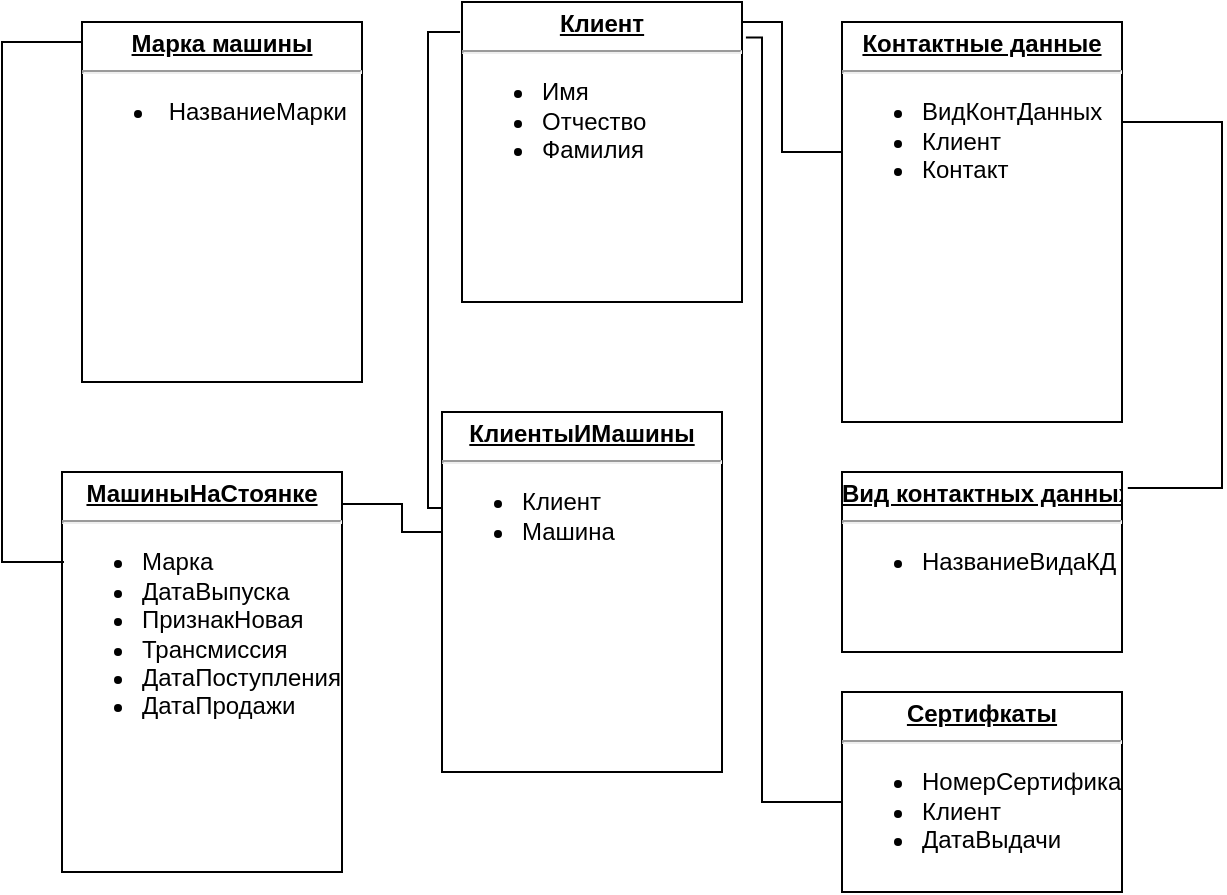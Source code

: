 <mxfile version="14.0.3" type="github">
  <diagram name="Page-1" id="a7904f86-f2b4-8e86-fa97-74104820619b">
    <mxGraphModel dx="1216" dy="587" grid="1" gridSize="10" guides="1" tooltips="1" connect="1" arrows="1" fold="1" page="1" pageScale="1" pageWidth="1100" pageHeight="850" background="#ffffff" math="0" shadow="0">
      <root>
        <mxCell id="0" />
        <mxCell id="1" parent="0" />
        <mxCell id="24794b860abc3c2d-17" value="&lt;p style=&quot;margin: 0px ; margin-top: 4px ; text-align: center ; text-decoration: underline&quot;&gt;&lt;b&gt;Марка машины&lt;/b&gt;&lt;br&gt;&lt;/p&gt;&lt;hr&gt;&lt;div&gt;&lt;ul&gt;&lt;li&gt;&amp;nbsp;НазваниеМарки&lt;/li&gt;&lt;/ul&gt;&lt;/div&gt;" style="verticalAlign=top;align=left;overflow=fill;fontSize=12;fontFamily=Helvetica;html=1;rounded=0;shadow=0;comic=0;labelBackgroundColor=none;strokeWidth=1" parent="1" vertex="1">
          <mxGeometry x="220" y="135" width="140" height="180" as="geometry" />
        </mxCell>
        <mxCell id="24794b860abc3c2d-18" value="&lt;p style=&quot;margin: 0px ; margin-top: 4px ; text-align: center ; text-decoration: underline&quot;&gt;&lt;b&gt;МашиныНаСтоянке&lt;/b&gt;&lt;/p&gt;&lt;hr&gt;&lt;ul&gt;&lt;li&gt;Марка&lt;/li&gt;&lt;li&gt;ДатаВыпуска&lt;/li&gt;&lt;li&gt;ПризнакНовая&lt;/li&gt;&lt;li&gt;Трансмиссия&lt;/li&gt;&lt;li&gt;ДатаПоступления&lt;/li&gt;&lt;li&gt;ДатаПродажи&lt;br&gt;&lt;/li&gt;&lt;/ul&gt;" style="verticalAlign=top;align=left;overflow=fill;fontSize=12;fontFamily=Helvetica;html=1;rounded=0;shadow=0;comic=0;labelBackgroundColor=none;strokeWidth=1" parent="1" vertex="1">
          <mxGeometry x="210" y="360" width="140" height="200" as="geometry" />
        </mxCell>
        <mxCell id="24794b860abc3c2d-19" value="&lt;p style=&quot;margin: 0px ; margin-top: 4px ; text-align: center ; text-decoration: underline&quot;&gt;&lt;b&gt;Клиент&lt;/b&gt;&lt;br&gt;&lt;/p&gt;&lt;hr&gt;&lt;ul&gt;&lt;li&gt;Имя&lt;/li&gt;&lt;li&gt;Отчество&lt;/li&gt;&lt;li&gt;Фамилия&lt;br&gt;&lt;/li&gt;&lt;/ul&gt;" style="verticalAlign=top;align=left;overflow=fill;fontSize=12;fontFamily=Helvetica;html=1;rounded=0;shadow=0;comic=0;labelBackgroundColor=none;strokeWidth=1" parent="1" vertex="1">
          <mxGeometry x="410" y="125" width="140" height="150" as="geometry" />
        </mxCell>
        <mxCell id="24794b860abc3c2d-20" value="&lt;p style=&quot;margin: 0px ; margin-top: 4px ; text-align: center ; text-decoration: underline&quot;&gt;&lt;b&gt;Вид контактных данных&lt;/b&gt;&lt;br&gt;&lt;/p&gt;&lt;hr&gt;&lt;ul&gt;&lt;li&gt;НазваниеВидаКД&lt;br&gt;&lt;/li&gt;&lt;/ul&gt;" style="verticalAlign=top;align=left;overflow=fill;fontSize=12;fontFamily=Helvetica;html=1;rounded=0;shadow=0;comic=0;labelBackgroundColor=none;strokeWidth=1" parent="1" vertex="1">
          <mxGeometry x="600" y="360" width="140" height="90" as="geometry" />
        </mxCell>
        <mxCell id="24794b860abc3c2d-33" style="edgeStyle=orthogonalEdgeStyle;rounded=0;html=1;entryX=0;entryY=0.75;labelBackgroundColor=none;endArrow=none;endFill=0;endSize=8;fontFamily=Verdana;fontSize=12;align=left;exitX=1.014;exitY=0.118;exitDx=0;exitDy=0;exitPerimeter=0;" parent="1" source="24794b860abc3c2d-19" target="24794b860abc3c2d-24" edge="1">
          <mxGeometry relative="1" as="geometry">
            <Array as="points">
              <mxPoint x="560" y="143" />
              <mxPoint x="560" y="525" />
              <mxPoint x="600" y="525" />
            </Array>
            <mxPoint x="580" y="140" as="sourcePoint" />
          </mxGeometry>
        </mxCell>
        <mxCell id="24794b860abc3c2d-48" style="edgeStyle=orthogonalEdgeStyle;rounded=0;html=1;labelBackgroundColor=none;endArrow=none;endFill=0;endSize=8;fontFamily=Verdana;fontSize=12;align=left;" parent="1" edge="1">
          <mxGeometry relative="1" as="geometry">
            <mxPoint x="410" y="390" as="sourcePoint" />
            <mxPoint x="350" y="376" as="targetPoint" />
            <Array as="points">
              <mxPoint x="380" y="390" />
              <mxPoint x="380" y="376" />
            </Array>
          </mxGeometry>
        </mxCell>
        <mxCell id="24794b860abc3c2d-21" value="&lt;p style=&quot;margin: 0px ; margin-top: 4px ; text-align: center ; text-decoration: underline&quot;&gt;&lt;b&gt;КлиентыИМашины&lt;/b&gt;&lt;/p&gt;&lt;hr&gt;&lt;ul&gt;&lt;li&gt;Клиент&lt;/li&gt;&lt;li&gt;Машина&lt;/li&gt;&lt;/ul&gt;" style="verticalAlign=top;align=left;overflow=fill;fontSize=12;fontFamily=Helvetica;html=1;rounded=0;shadow=0;comic=0;labelBackgroundColor=none;strokeWidth=1" parent="1" vertex="1">
          <mxGeometry x="400" y="330" width="140" height="180" as="geometry" />
        </mxCell>
        <mxCell id="24794b860abc3c2d-31" style="edgeStyle=orthogonalEdgeStyle;rounded=0;html=1;labelBackgroundColor=none;endArrow=none;endFill=0;endSize=8;fontFamily=Verdana;fontSize=12;align=left;entryX=1.021;entryY=0.078;exitX=1;exitY=0.25;exitDx=0;exitDy=0;entryDx=0;entryDy=0;entryPerimeter=0;" parent="1" target="24794b860abc3c2d-20" edge="1">
          <mxGeometry relative="1" as="geometry">
            <Array as="points">
              <mxPoint x="790" y="185" />
              <mxPoint x="790" y="368" />
            </Array>
            <mxPoint x="740" y="185" as="sourcePoint" />
            <mxPoint x="749.02" y="368.01" as="targetPoint" />
          </mxGeometry>
        </mxCell>
        <mxCell id="24794b860abc3c2d-23" value="&lt;p style=&quot;margin: 0px ; margin-top: 4px ; text-align: center ; text-decoration: underline&quot;&gt;&lt;b&gt;Контактные данные&lt;/b&gt;&lt;br&gt;&lt;/p&gt;&lt;hr&gt;&lt;ul&gt;&lt;li&gt;ВидКонтДанных&lt;/li&gt;&lt;li&gt;Клиент&lt;br&gt;&lt;/li&gt;&lt;li&gt;Контакт&lt;/li&gt;&lt;/ul&gt;&lt;p style=&quot;margin: 0px ; margin-left: 8px&quot;&gt;&lt;br&gt;&lt;/p&gt;" style="verticalAlign=top;align=left;overflow=fill;fontSize=12;fontFamily=Helvetica;html=1;rounded=0;shadow=0;comic=0;labelBackgroundColor=none;strokeWidth=1" parent="1" vertex="1">
          <mxGeometry x="600" y="135" width="140" height="200" as="geometry" />
        </mxCell>
        <mxCell id="24794b860abc3c2d-24" value="&lt;p style=&quot;margin: 0px ; margin-top: 4px ; text-align: center ; text-decoration: underline&quot;&gt;&lt;b&gt;Сертифкаты&lt;/b&gt;&lt;/p&gt;&lt;hr&gt;&lt;ul&gt;&lt;li&gt;НомерСертификата&lt;/li&gt;&lt;li&gt;Клиент&lt;/li&gt;&lt;li&gt;ДатаВыдачи&lt;br&gt;&lt;/li&gt;&lt;/ul&gt;" style="verticalAlign=top;align=left;overflow=fill;fontSize=12;fontFamily=Helvetica;html=1;rounded=0;shadow=0;comic=0;labelBackgroundColor=none;strokeWidth=1" parent="1" vertex="1">
          <mxGeometry x="600" y="470" width="140" height="100" as="geometry" />
        </mxCell>
        <mxCell id="apC71DKDju3nnbuqau4c-3" style="edgeStyle=orthogonalEdgeStyle;rounded=0;html=1;labelBackgroundColor=none;endArrow=none;endFill=0;endSize=8;fontFamily=Verdana;fontSize=12;align=left;exitX=1;exitY=0.25;exitDx=0;exitDy=0;entryX=0;entryY=0.325;entryDx=0;entryDy=0;entryPerimeter=0;" parent="1" target="24794b860abc3c2d-23" edge="1">
          <mxGeometry relative="1" as="geometry">
            <Array as="points">
              <mxPoint x="570" y="135" />
              <mxPoint x="570" y="200" />
            </Array>
            <mxPoint x="550" y="135" as="sourcePoint" />
            <mxPoint x="570" y="220" as="targetPoint" />
          </mxGeometry>
        </mxCell>
        <mxCell id="apC71DKDju3nnbuqau4c-4" style="edgeStyle=orthogonalEdgeStyle;rounded=0;html=1;labelBackgroundColor=none;endArrow=none;endFill=0;endSize=8;fontFamily=Verdana;fontSize=12;align=left;entryX=-0.007;entryY=0.1;entryDx=0;entryDy=0;entryPerimeter=0;" parent="1" target="24794b860abc3c2d-19" edge="1">
          <mxGeometry relative="1" as="geometry">
            <mxPoint x="400" y="378" as="sourcePoint" />
            <mxPoint x="372.94" y="135" as="targetPoint" />
            <Array as="points">
              <mxPoint x="393" y="378" />
              <mxPoint x="393" y="140" />
            </Array>
          </mxGeometry>
        </mxCell>
        <mxCell id="apC71DKDju3nnbuqau4c-5" style="edgeStyle=orthogonalEdgeStyle;rounded=0;html=1;labelBackgroundColor=none;endArrow=none;endFill=0;endSize=8;fontFamily=Verdana;fontSize=12;align=left;" parent="1" target="24794b860abc3c2d-17" edge="1">
          <mxGeometry relative="1" as="geometry">
            <mxPoint x="211" y="405" as="sourcePoint" />
            <mxPoint x="217" y="144" as="targetPoint" />
            <Array as="points">
              <mxPoint x="180" y="405" />
              <mxPoint x="180" y="145" />
            </Array>
          </mxGeometry>
        </mxCell>
      </root>
    </mxGraphModel>
  </diagram>
</mxfile>
